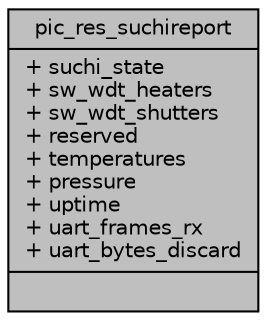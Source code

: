 digraph "pic_res_suchireport"
{
 // INTERACTIVE_SVG=YES
  edge [fontname="Helvetica",fontsize="10",labelfontname="Helvetica",labelfontsize="10"];
  node [fontname="Helvetica",fontsize="10",shape=record];
  Node1 [label="{pic_res_suchireport\n|+ suchi_state\l+ sw_wdt_heaters\l+ sw_wdt_shutters\l+ reserved\l+ temperatures\l+ pressure\l+ uptime\l+ uart_frames_rx\l+ uart_bytes_discard\l|}",height=0.2,width=0.4,color="black", fillcolor="grey75", style="filled", fontcolor="black"];
}
